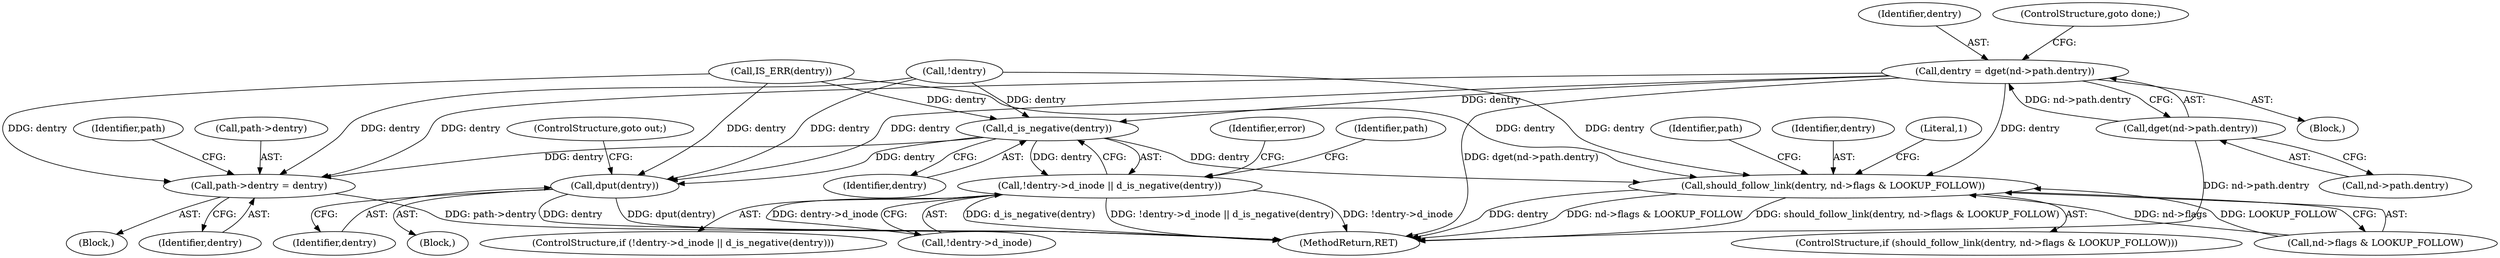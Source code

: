 digraph "0_linux_295dc39d941dc2ae53d5c170365af4c9d5c16212@pointer" {
"1000159" [label="(Call,dentry = dget(nd->path.dentry))"];
"1000161" [label="(Call,dget(nd->path.dentry))"];
"1000251" [label="(Call,d_is_negative(dentry))"];
"1000246" [label="(Call,!dentry->d_inode || d_is_negative(dentry))"];
"1000258" [label="(Call,dput(dentry))"];
"1000261" [label="(Call,path->dentry = dentry)"];
"1000276" [label="(Call,should_follow_link(dentry, nd->flags & LOOKUP_FOLLOW))"];
"1000268" [label="(Identifier,path)"];
"1000287" [label="(Identifier,path)"];
"1000260" [label="(ControlStructure,goto out;)"];
"1000148" [label="(Block,)"];
"1000246" [label="(Call,!dentry->d_inode || d_is_negative(dentry))"];
"1000245" [label="(ControlStructure,if (!dentry->d_inode || d_is_negative(dentry)))"];
"1000261" [label="(Call,path->dentry = dentry)"];
"1000275" [label="(ControlStructure,if (should_follow_link(dentry, nd->flags & LOOKUP_FOLLOW)))"];
"1000278" [label="(Call,nd->flags & LOOKUP_FOLLOW)"];
"1000253" [label="(Block,)"];
"1000226" [label="(Call,IS_ERR(dentry))"];
"1000159" [label="(Call,dentry = dget(nd->path.dentry))"];
"1000277" [label="(Identifier,dentry)"];
"1000259" [label="(Identifier,dentry)"];
"1000162" [label="(Call,nd->path.dentry)"];
"1000252" [label="(Identifier,dentry)"];
"1000265" [label="(Identifier,dentry)"];
"1000284" [label="(Literal,1)"];
"1000299" [label="(MethodReturn,RET)"];
"1000262" [label="(Call,path->dentry)"];
"1000161" [label="(Call,dget(nd->path.dentry))"];
"1000276" [label="(Call,should_follow_link(dentry, nd->flags & LOOKUP_FOLLOW))"];
"1000160" [label="(Identifier,dentry)"];
"1000258" [label="(Call,dput(dentry))"];
"1000255" [label="(Identifier,error)"];
"1000105" [label="(Block,)"];
"1000247" [label="(Call,!dentry->d_inode)"];
"1000263" [label="(Identifier,path)"];
"1000184" [label="(Call,!dentry)"];
"1000167" [label="(ControlStructure,goto done;)"];
"1000251" [label="(Call,d_is_negative(dentry))"];
"1000159" -> "1000148"  [label="AST: "];
"1000159" -> "1000161"  [label="CFG: "];
"1000160" -> "1000159"  [label="AST: "];
"1000161" -> "1000159"  [label="AST: "];
"1000167" -> "1000159"  [label="CFG: "];
"1000159" -> "1000299"  [label="DDG: dget(nd->path.dentry)"];
"1000161" -> "1000159"  [label="DDG: nd->path.dentry"];
"1000159" -> "1000251"  [label="DDG: dentry"];
"1000159" -> "1000258"  [label="DDG: dentry"];
"1000159" -> "1000261"  [label="DDG: dentry"];
"1000159" -> "1000276"  [label="DDG: dentry"];
"1000161" -> "1000162"  [label="CFG: "];
"1000162" -> "1000161"  [label="AST: "];
"1000161" -> "1000299"  [label="DDG: nd->path.dentry"];
"1000251" -> "1000246"  [label="AST: "];
"1000251" -> "1000252"  [label="CFG: "];
"1000252" -> "1000251"  [label="AST: "];
"1000246" -> "1000251"  [label="CFG: "];
"1000251" -> "1000246"  [label="DDG: dentry"];
"1000226" -> "1000251"  [label="DDG: dentry"];
"1000184" -> "1000251"  [label="DDG: dentry"];
"1000251" -> "1000258"  [label="DDG: dentry"];
"1000251" -> "1000261"  [label="DDG: dentry"];
"1000251" -> "1000276"  [label="DDG: dentry"];
"1000246" -> "1000245"  [label="AST: "];
"1000246" -> "1000247"  [label="CFG: "];
"1000247" -> "1000246"  [label="AST: "];
"1000255" -> "1000246"  [label="CFG: "];
"1000263" -> "1000246"  [label="CFG: "];
"1000246" -> "1000299"  [label="DDG: d_is_negative(dentry)"];
"1000246" -> "1000299"  [label="DDG: !dentry->d_inode || d_is_negative(dentry)"];
"1000246" -> "1000299"  [label="DDG: !dentry->d_inode"];
"1000247" -> "1000246"  [label="DDG: dentry->d_inode"];
"1000258" -> "1000253"  [label="AST: "];
"1000258" -> "1000259"  [label="CFG: "];
"1000259" -> "1000258"  [label="AST: "];
"1000260" -> "1000258"  [label="CFG: "];
"1000258" -> "1000299"  [label="DDG: dentry"];
"1000258" -> "1000299"  [label="DDG: dput(dentry)"];
"1000226" -> "1000258"  [label="DDG: dentry"];
"1000184" -> "1000258"  [label="DDG: dentry"];
"1000261" -> "1000105"  [label="AST: "];
"1000261" -> "1000265"  [label="CFG: "];
"1000262" -> "1000261"  [label="AST: "];
"1000265" -> "1000261"  [label="AST: "];
"1000268" -> "1000261"  [label="CFG: "];
"1000261" -> "1000299"  [label="DDG: path->dentry"];
"1000226" -> "1000261"  [label="DDG: dentry"];
"1000184" -> "1000261"  [label="DDG: dentry"];
"1000276" -> "1000275"  [label="AST: "];
"1000276" -> "1000278"  [label="CFG: "];
"1000277" -> "1000276"  [label="AST: "];
"1000278" -> "1000276"  [label="AST: "];
"1000284" -> "1000276"  [label="CFG: "];
"1000287" -> "1000276"  [label="CFG: "];
"1000276" -> "1000299"  [label="DDG: nd->flags & LOOKUP_FOLLOW"];
"1000276" -> "1000299"  [label="DDG: should_follow_link(dentry, nd->flags & LOOKUP_FOLLOW)"];
"1000276" -> "1000299"  [label="DDG: dentry"];
"1000226" -> "1000276"  [label="DDG: dentry"];
"1000184" -> "1000276"  [label="DDG: dentry"];
"1000278" -> "1000276"  [label="DDG: nd->flags"];
"1000278" -> "1000276"  [label="DDG: LOOKUP_FOLLOW"];
}
